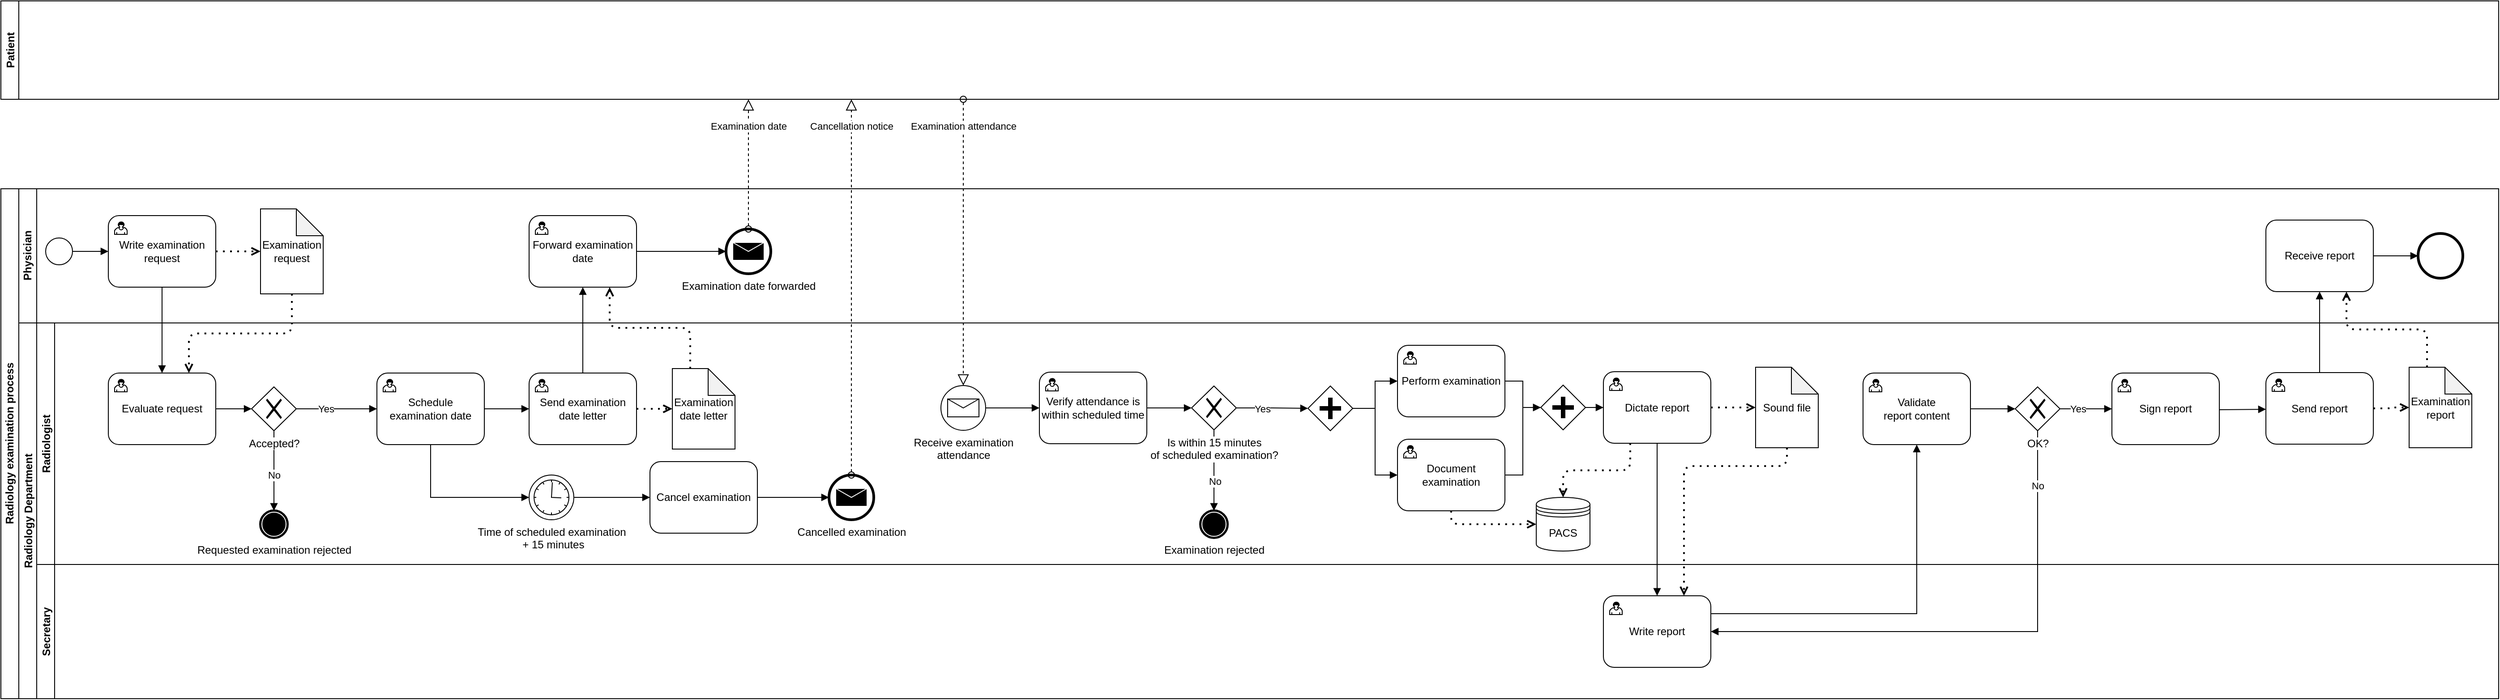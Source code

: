<mxfile version="13.7.3" type="github">
  <diagram name="Page-1" id="2a216829-ef6e-dabb-86c1-c78162f3ba2b">
    <mxGraphModel dx="1827" dy="1076" grid="1" gridSize="10" guides="1" tooltips="1" connect="1" arrows="1" fold="1" page="1" pageScale="1" pageWidth="1100" pageHeight="850" background="#ffffff" math="0" shadow="0">
      <root>
        <mxCell id="0" />
        <mxCell id="1" parent="0" />
        <mxCell id="8SN7werZHuMEjHXAgfj6-5" value="Patient" style="swimlane;startSize=20;horizontal=0;" vertex="1" parent="1">
          <mxGeometry x="40" y="40" width="2790" height="110" as="geometry" />
        </mxCell>
        <mxCell id="8SN7werZHuMEjHXAgfj6-1" value="Radiology examination process" style="swimlane;html=1;childLayout=stackLayout;resizeParent=1;resizeParentMax=0;horizontal=0;startSize=20;horizontalStack=0;" vertex="1" parent="1">
          <mxGeometry x="40" y="250" width="2790" height="570" as="geometry" />
        </mxCell>
        <mxCell id="8SN7werZHuMEjHXAgfj6-3" value="Physician" style="swimlane;html=1;startSize=20;horizontal=0;" vertex="1" parent="8SN7werZHuMEjHXAgfj6-1">
          <mxGeometry x="20" width="2770" height="150" as="geometry" />
        </mxCell>
        <mxCell id="8SN7werZHuMEjHXAgfj6-15" value="" style="endArrow=block;endFill=1;endSize=6;html=1;exitX=1;exitY=0.5;exitDx=0;exitDy=0;entryX=0;entryY=0.5;entryDx=0;entryDy=0;" edge="1" parent="8SN7werZHuMEjHXAgfj6-3" source="8SN7werZHuMEjHXAgfj6-10" target="8SN7werZHuMEjHXAgfj6-11">
          <mxGeometry width="100" relative="1" as="geometry">
            <mxPoint x="130" y="35" as="sourcePoint" />
            <mxPoint x="230" y="35" as="targetPoint" />
          </mxGeometry>
        </mxCell>
        <mxCell id="8SN7werZHuMEjHXAgfj6-35" style="edgeStyle=orthogonalEdgeStyle;rounded=0;orthogonalLoop=1;jettySize=auto;html=1;endArrow=block;endFill=1;" edge="1" parent="8SN7werZHuMEjHXAgfj6-3" source="8SN7werZHuMEjHXAgfj6-30" target="8SN7werZHuMEjHXAgfj6-34">
          <mxGeometry relative="1" as="geometry" />
        </mxCell>
        <mxCell id="8SN7werZHuMEjHXAgfj6-144" style="edgeStyle=orthogonalEdgeStyle;rounded=0;orthogonalLoop=1;jettySize=auto;html=1;entryX=0;entryY=0.5;entryDx=0;entryDy=0;endArrow=block;endFill=1;" edge="1" parent="8SN7werZHuMEjHXAgfj6-3" source="8SN7werZHuMEjHXAgfj6-142" target="8SN7werZHuMEjHXAgfj6-143">
          <mxGeometry relative="1" as="geometry" />
        </mxCell>
        <mxCell id="8SN7werZHuMEjHXAgfj6-142" value="Receive report" style="shape=ext;rounded=1;html=1;whiteSpace=wrap;" vertex="1" parent="8SN7werZHuMEjHXAgfj6-3">
          <mxGeometry x="2510" y="35" width="120" height="80" as="geometry" />
        </mxCell>
        <mxCell id="8SN7werZHuMEjHXAgfj6-30" value="Forward examination date" style="html=1;whiteSpace=wrap;rounded=1;dropTarget=0;" vertex="1" parent="8SN7werZHuMEjHXAgfj6-3">
          <mxGeometry x="570" y="30" width="120" height="80" as="geometry" />
        </mxCell>
        <mxCell id="8SN7werZHuMEjHXAgfj6-31" value="" style="html=1;shape=mxgraph.bpmn.user_task;outlineConnect=0;" vertex="1" parent="8SN7werZHuMEjHXAgfj6-30">
          <mxGeometry width="14" height="14" relative="1" as="geometry">
            <mxPoint x="7" y="7" as="offset" />
          </mxGeometry>
        </mxCell>
        <mxCell id="8SN7werZHuMEjHXAgfj6-34" value="Examination date forwarded" style="shape=mxgraph.bpmn.shape;html=1;verticalLabelPosition=bottom;labelBackgroundColor=#ffffff;verticalAlign=top;align=center;perimeter=ellipsePerimeter;outlineConnect=0;outline=end;symbol=message;" vertex="1" parent="8SN7werZHuMEjHXAgfj6-3">
          <mxGeometry x="790" y="45" width="50" height="50" as="geometry" />
        </mxCell>
        <mxCell id="8SN7werZHuMEjHXAgfj6-10" value="" style="shape=mxgraph.bpmn.shape;html=1;verticalLabelPosition=bottom;labelBackgroundColor=#ffffff;verticalAlign=top;align=center;perimeter=ellipsePerimeter;outlineConnect=0;outline=standard;symbol=general;" vertex="1" parent="8SN7werZHuMEjHXAgfj6-3">
          <mxGeometry x="30" y="55" width="30" height="30" as="geometry" />
        </mxCell>
        <mxCell id="8SN7werZHuMEjHXAgfj6-11" value="Write examination request" style="html=1;whiteSpace=wrap;rounded=1;dropTarget=0;" vertex="1" parent="8SN7werZHuMEjHXAgfj6-3">
          <mxGeometry x="100" y="30" width="120" height="80" as="geometry" />
        </mxCell>
        <mxCell id="8SN7werZHuMEjHXAgfj6-12" value="" style="html=1;shape=mxgraph.bpmn.user_task;outlineConnect=0;" vertex="1" parent="8SN7werZHuMEjHXAgfj6-11">
          <mxGeometry width="14" height="14" relative="1" as="geometry">
            <mxPoint x="7" y="7" as="offset" />
          </mxGeometry>
        </mxCell>
        <mxCell id="8SN7werZHuMEjHXAgfj6-42" value="" style="endArrow=open;dashed=1;html=1;dashPattern=1 3;strokeWidth=2;exitX=1;exitY=0.5;exitDx=0;exitDy=0;entryX=0;entryY=0.5;entryDx=0;entryDy=0;endFill=0;edgeStyle=orthogonalEdgeStyle;entryPerimeter=0;" edge="1" parent="8SN7werZHuMEjHXAgfj6-3" source="8SN7werZHuMEjHXAgfj6-11" target="8SN7werZHuMEjHXAgfj6-41">
          <mxGeometry width="50" height="50" relative="1" as="geometry">
            <mxPoint x="820" y="220" as="sourcePoint" />
            <mxPoint x="720" y="120" as="targetPoint" />
          </mxGeometry>
        </mxCell>
        <mxCell id="8SN7werZHuMEjHXAgfj6-41" value="Examination request" style="shape=note;whiteSpace=wrap;html=1;backgroundOutline=1;darkOpacity=0.05;" vertex="1" parent="8SN7werZHuMEjHXAgfj6-3">
          <mxGeometry x="270" y="22.5" width="70" height="95" as="geometry" />
        </mxCell>
        <mxCell id="8SN7werZHuMEjHXAgfj6-143" value="" style="shape=mxgraph.bpmn.shape;html=1;verticalLabelPosition=bottom;labelBackgroundColor=#ffffff;verticalAlign=top;align=center;perimeter=ellipsePerimeter;outlineConnect=0;outline=end;symbol=general;" vertex="1" parent="8SN7werZHuMEjHXAgfj6-3">
          <mxGeometry x="2680" y="50" width="50" height="50" as="geometry" />
        </mxCell>
        <mxCell id="8SN7werZHuMEjHXAgfj6-7" value="Radiology Department" style="swimlane;startSize=20;horizontal=0;" vertex="1" parent="8SN7werZHuMEjHXAgfj6-1">
          <mxGeometry x="20" y="150" width="2770" height="420" as="geometry" />
        </mxCell>
        <mxCell id="8SN7werZHuMEjHXAgfj6-8" value="Radiologist" style="swimlane;startSize=20;horizontal=0;" vertex="1" parent="8SN7werZHuMEjHXAgfj6-7">
          <mxGeometry x="20" width="2750" height="270" as="geometry" />
        </mxCell>
        <mxCell id="8SN7werZHuMEjHXAgfj6-22" style="edgeStyle=orthogonalEdgeStyle;rounded=0;orthogonalLoop=1;jettySize=auto;html=1;entryX=0.5;entryY=0;entryDx=0;entryDy=0;exitX=0.5;exitY=1;exitDx=0;exitDy=0;endArrow=block;endFill=1;" edge="1" parent="8SN7werZHuMEjHXAgfj6-8" source="8SN7werZHuMEjHXAgfj6-18" target="8SN7werZHuMEjHXAgfj6-20">
          <mxGeometry relative="1" as="geometry">
            <mxPoint x="340" y="41" as="targetPoint" />
          </mxGeometry>
        </mxCell>
        <mxCell id="8SN7werZHuMEjHXAgfj6-23" value="No" style="edgeLabel;html=1;align=center;verticalAlign=middle;resizable=0;points=[];" vertex="1" connectable="0" parent="8SN7werZHuMEjHXAgfj6-22">
          <mxGeometry x="-0.304" y="1" relative="1" as="geometry">
            <mxPoint x="-1" y="18.64" as="offset" />
          </mxGeometry>
        </mxCell>
        <mxCell id="8SN7werZHuMEjHXAgfj6-26" style="edgeStyle=orthogonalEdgeStyle;rounded=0;orthogonalLoop=1;jettySize=auto;html=1;entryX=0;entryY=0.5;entryDx=0;entryDy=0;endArrow=block;endFill=1;" edge="1" parent="8SN7werZHuMEjHXAgfj6-8" source="8SN7werZHuMEjHXAgfj6-18" target="8SN7werZHuMEjHXAgfj6-24">
          <mxGeometry relative="1" as="geometry" />
        </mxCell>
        <mxCell id="8SN7werZHuMEjHXAgfj6-27" value="Yes" style="edgeLabel;html=1;align=center;verticalAlign=middle;resizable=0;points=[];" vertex="1" connectable="0" parent="8SN7werZHuMEjHXAgfj6-26">
          <mxGeometry x="-0.28" relative="1" as="geometry">
            <mxPoint as="offset" />
          </mxGeometry>
        </mxCell>
        <mxCell id="8SN7werZHuMEjHXAgfj6-88" style="edgeStyle=orthogonalEdgeStyle;rounded=0;orthogonalLoop=1;jettySize=auto;html=1;entryX=0.5;entryY=0;entryDx=0;entryDy=0;endArrow=block;endFill=1;" edge="1" parent="8SN7werZHuMEjHXAgfj6-8" source="8SN7werZHuMEjHXAgfj6-86" target="8SN7werZHuMEjHXAgfj6-87">
          <mxGeometry relative="1" as="geometry" />
        </mxCell>
        <mxCell id="8SN7werZHuMEjHXAgfj6-93" value="No" style="edgeLabel;html=1;align=center;verticalAlign=middle;resizable=0;points=[];" vertex="1" connectable="0" parent="8SN7werZHuMEjHXAgfj6-88">
          <mxGeometry x="0.259" y="1" relative="1" as="geometry">
            <mxPoint as="offset" />
          </mxGeometry>
        </mxCell>
        <mxCell id="8SN7werZHuMEjHXAgfj6-92" style="edgeStyle=orthogonalEdgeStyle;rounded=0;orthogonalLoop=1;jettySize=auto;html=1;endArrow=block;endFill=1;entryX=0;entryY=0.5;entryDx=0;entryDy=0;" edge="1" parent="8SN7werZHuMEjHXAgfj6-8" source="8SN7werZHuMEjHXAgfj6-86" target="8SN7werZHuMEjHXAgfj6-95">
          <mxGeometry relative="1" as="geometry">
            <mxPoint x="1400" y="100" as="targetPoint" />
          </mxGeometry>
        </mxCell>
        <mxCell id="8SN7werZHuMEjHXAgfj6-94" value="Yes" style="edgeLabel;html=1;align=center;verticalAlign=middle;resizable=0;points=[];" vertex="1" connectable="0" parent="8SN7werZHuMEjHXAgfj6-92">
          <mxGeometry x="-0.295" y="-5" relative="1" as="geometry">
            <mxPoint y="-4" as="offset" />
          </mxGeometry>
        </mxCell>
        <mxCell id="8SN7werZHuMEjHXAgfj6-101" style="edgeStyle=orthogonalEdgeStyle;rounded=0;orthogonalLoop=1;jettySize=auto;html=1;entryX=0;entryY=0.5;entryDx=0;entryDy=0;endArrow=block;endFill=1;" edge="1" parent="8SN7werZHuMEjHXAgfj6-8" source="8SN7werZHuMEjHXAgfj6-90" target="8SN7werZHuMEjHXAgfj6-100">
          <mxGeometry relative="1" as="geometry" />
        </mxCell>
        <mxCell id="8SN7werZHuMEjHXAgfj6-90" value="Perform examination" style="html=1;whiteSpace=wrap;rounded=1;dropTarget=0;" vertex="1" parent="8SN7werZHuMEjHXAgfj6-8">
          <mxGeometry x="1520" y="25" width="120" height="80" as="geometry" />
        </mxCell>
        <mxCell id="8SN7werZHuMEjHXAgfj6-91" value="" style="html=1;shape=mxgraph.bpmn.user_task;outlineConnect=0;" vertex="1" parent="8SN7werZHuMEjHXAgfj6-90">
          <mxGeometry width="14" height="14" relative="1" as="geometry">
            <mxPoint x="7" y="7" as="offset" />
          </mxGeometry>
        </mxCell>
        <mxCell id="8SN7werZHuMEjHXAgfj6-98" style="edgeStyle=orthogonalEdgeStyle;rounded=0;orthogonalLoop=1;jettySize=auto;html=1;entryX=0;entryY=0.5;entryDx=0;entryDy=0;endArrow=block;endFill=1;" edge="1" parent="8SN7werZHuMEjHXAgfj6-8" source="8SN7werZHuMEjHXAgfj6-95" target="8SN7werZHuMEjHXAgfj6-90">
          <mxGeometry relative="1" as="geometry" />
        </mxCell>
        <mxCell id="8SN7werZHuMEjHXAgfj6-99" style="edgeStyle=orthogonalEdgeStyle;rounded=0;orthogonalLoop=1;jettySize=auto;html=1;entryX=0;entryY=0.5;entryDx=0;entryDy=0;endArrow=block;endFill=1;" edge="1" parent="8SN7werZHuMEjHXAgfj6-8" source="8SN7werZHuMEjHXAgfj6-95" target="8SN7werZHuMEjHXAgfj6-96">
          <mxGeometry relative="1" as="geometry" />
        </mxCell>
        <mxCell id="8SN7werZHuMEjHXAgfj6-105" style="edgeStyle=orthogonalEdgeStyle;rounded=0;orthogonalLoop=1;jettySize=auto;html=1;entryX=0;entryY=0.5;entryDx=0;entryDy=0;endArrow=block;endFill=1;" edge="1" parent="8SN7werZHuMEjHXAgfj6-8" source="8SN7werZHuMEjHXAgfj6-100" target="8SN7werZHuMEjHXAgfj6-103">
          <mxGeometry relative="1" as="geometry" />
        </mxCell>
        <mxCell id="8SN7werZHuMEjHXAgfj6-102" style="edgeStyle=orthogonalEdgeStyle;rounded=0;orthogonalLoop=1;jettySize=auto;html=1;endArrow=block;endFill=1;entryX=0;entryY=0.5;entryDx=0;entryDy=0;" edge="1" parent="8SN7werZHuMEjHXAgfj6-8" source="8SN7werZHuMEjHXAgfj6-96" target="8SN7werZHuMEjHXAgfj6-100">
          <mxGeometry relative="1" as="geometry" />
        </mxCell>
        <mxCell id="8SN7werZHuMEjHXAgfj6-109" value="Sound file" style="shape=note;whiteSpace=wrap;html=1;backgroundOutline=1;darkOpacity=0.05;" vertex="1" parent="8SN7werZHuMEjHXAgfj6-8">
          <mxGeometry x="1920" y="49.5" width="70" height="90" as="geometry" />
        </mxCell>
        <mxCell id="8SN7werZHuMEjHXAgfj6-100" value="" style="shape=mxgraph.bpmn.shape;html=1;verticalLabelPosition=bottom;labelBackgroundColor=#ffffff;verticalAlign=top;align=center;perimeter=rhombusPerimeter;background=gateway;outlineConnect=0;outline=none;symbol=parallelGw;" vertex="1" parent="8SN7werZHuMEjHXAgfj6-8">
          <mxGeometry x="1680" y="69.5" width="50" height="50" as="geometry" />
        </mxCell>
        <mxCell id="8SN7werZHuMEjHXAgfj6-86" value="Is within 15 minutes&lt;br&gt;of scheduled examination?" style="shape=mxgraph.bpmn.shape;html=1;verticalLabelPosition=bottom;labelBackgroundColor=#ffffff;verticalAlign=top;align=center;perimeter=rhombusPerimeter;background=gateway;outlineConnect=0;outline=none;symbol=exclusiveGw;" vertex="1" parent="8SN7werZHuMEjHXAgfj6-8">
          <mxGeometry x="1290" y="70.5" width="50" height="49" as="geometry" />
        </mxCell>
        <mxCell id="8SN7werZHuMEjHXAgfj6-131" style="edgeStyle=orthogonalEdgeStyle;rounded=0;orthogonalLoop=1;jettySize=auto;html=1;entryX=1;entryY=0.5;entryDx=0;entryDy=0;endArrow=block;endFill=1;" edge="1" parent="8SN7werZHuMEjHXAgfj6-8" source="8SN7werZHuMEjHXAgfj6-129" target="8SN7werZHuMEjHXAgfj6-111">
          <mxGeometry relative="1" as="geometry">
            <Array as="points">
              <mxPoint x="2235" y="345" />
            </Array>
          </mxGeometry>
        </mxCell>
        <mxCell id="8SN7werZHuMEjHXAgfj6-132" value="No" style="edgeLabel;html=1;align=center;verticalAlign=middle;resizable=0;points=[];" vertex="1" connectable="0" parent="8SN7werZHuMEjHXAgfj6-131">
          <mxGeometry x="-0.795" relative="1" as="geometry">
            <mxPoint y="1" as="offset" />
          </mxGeometry>
        </mxCell>
        <mxCell id="8SN7werZHuMEjHXAgfj6-136" value="Yes" style="edgeStyle=orthogonalEdgeStyle;rounded=0;orthogonalLoop=1;jettySize=auto;html=1;endArrow=block;endFill=1;entryX=0;entryY=0.5;entryDx=0;entryDy=0;" edge="1" parent="8SN7werZHuMEjHXAgfj6-8" source="8SN7werZHuMEjHXAgfj6-129" target="8SN7werZHuMEjHXAgfj6-134">
          <mxGeometry x="-0.31" relative="1" as="geometry">
            <mxPoint x="2318" y="95" as="targetPoint" />
            <mxPoint as="offset" />
          </mxGeometry>
        </mxCell>
        <mxCell id="8SN7werZHuMEjHXAgfj6-129" value="OK?" style="shape=mxgraph.bpmn.shape;html=1;verticalLabelPosition=bottom;labelBackgroundColor=#ffffff;verticalAlign=top;align=center;perimeter=rhombusPerimeter;background=gateway;outlineConnect=0;outline=none;symbol=exclusiveGw;" vertex="1" parent="8SN7werZHuMEjHXAgfj6-8">
          <mxGeometry x="2210" y="71.5" width="50" height="49" as="geometry" />
        </mxCell>
        <mxCell id="8SN7werZHuMEjHXAgfj6-95" value="" style="shape=mxgraph.bpmn.shape;html=1;verticalLabelPosition=bottom;labelBackgroundColor=#ffffff;verticalAlign=top;align=center;perimeter=rhombusPerimeter;background=gateway;outlineConnect=0;outline=none;symbol=parallelGw;" vertex="1" parent="8SN7werZHuMEjHXAgfj6-8">
          <mxGeometry x="1420" y="70.5" width="50" height="50" as="geometry" />
        </mxCell>
        <mxCell id="8SN7werZHuMEjHXAgfj6-113" style="edgeStyle=orthogonalEdgeStyle;rounded=0;orthogonalLoop=1;jettySize=auto;html=1;entryX=0.5;entryY=0;entryDx=0;entryDy=0;endArrow=block;endFill=1;exitX=0.5;exitY=1;exitDx=0;exitDy=0;" edge="1" parent="8SN7werZHuMEjHXAgfj6-8" source="8SN7werZHuMEjHXAgfj6-103" target="8SN7werZHuMEjHXAgfj6-111">
          <mxGeometry relative="1" as="geometry" />
        </mxCell>
        <mxCell id="8SN7werZHuMEjHXAgfj6-103" value="Dictate report" style="html=1;whiteSpace=wrap;rounded=1;dropTarget=0;" vertex="1" parent="8SN7werZHuMEjHXAgfj6-8">
          <mxGeometry x="1750" y="54.5" width="120" height="80" as="geometry" />
        </mxCell>
        <mxCell id="8SN7werZHuMEjHXAgfj6-104" value="" style="html=1;shape=mxgraph.bpmn.user_task;outlineConnect=0;" vertex="1" parent="8SN7werZHuMEjHXAgfj6-103">
          <mxGeometry width="14" height="14" relative="1" as="geometry">
            <mxPoint x="7" y="7" as="offset" />
          </mxGeometry>
        </mxCell>
        <mxCell id="8SN7werZHuMEjHXAgfj6-130" style="edgeStyle=orthogonalEdgeStyle;rounded=0;orthogonalLoop=1;jettySize=auto;html=1;entryX=0;entryY=0.5;entryDx=0;entryDy=0;endArrow=block;endFill=1;" edge="1" parent="8SN7werZHuMEjHXAgfj6-8" source="8SN7werZHuMEjHXAgfj6-115" target="8SN7werZHuMEjHXAgfj6-129">
          <mxGeometry relative="1" as="geometry" />
        </mxCell>
        <mxCell id="8SN7werZHuMEjHXAgfj6-115" value="Validate &lt;br&gt;report content" style="html=1;whiteSpace=wrap;rounded=1;dropTarget=0;" vertex="1" parent="8SN7werZHuMEjHXAgfj6-8">
          <mxGeometry x="2040" y="56" width="120" height="80" as="geometry" />
        </mxCell>
        <mxCell id="8SN7werZHuMEjHXAgfj6-116" value="" style="html=1;shape=mxgraph.bpmn.user_task;outlineConnect=0;" vertex="1" parent="8SN7werZHuMEjHXAgfj6-115">
          <mxGeometry width="14" height="14" relative="1" as="geometry">
            <mxPoint x="7" y="7" as="offset" />
          </mxGeometry>
        </mxCell>
        <mxCell id="8SN7werZHuMEjHXAgfj6-139" style="edgeStyle=orthogonalEdgeStyle;rounded=0;orthogonalLoop=1;jettySize=auto;html=1;entryX=0;entryY=0.5;entryDx=0;entryDy=0;endArrow=block;endFill=1;exitX=1;exitY=0.5;exitDx=0;exitDy=0;" edge="1" parent="8SN7werZHuMEjHXAgfj6-8">
          <mxGeometry relative="1" as="geometry">
            <mxPoint x="2438" y="97" as="sourcePoint" />
            <mxPoint x="2490" y="96.5" as="targetPoint" />
            <Array as="points">
              <mxPoint x="2490" y="97" />
            </Array>
          </mxGeometry>
        </mxCell>
        <mxCell id="8SN7werZHuMEjHXAgfj6-134" value="Sign report" style="html=1;whiteSpace=wrap;rounded=1;dropTarget=0;" vertex="1" parent="8SN7werZHuMEjHXAgfj6-8">
          <mxGeometry x="2318" y="56" width="120" height="80" as="geometry" />
        </mxCell>
        <mxCell id="8SN7werZHuMEjHXAgfj6-135" value="" style="html=1;shape=mxgraph.bpmn.user_task;outlineConnect=0;" vertex="1" parent="8SN7werZHuMEjHXAgfj6-134">
          <mxGeometry width="14" height="14" relative="1" as="geometry">
            <mxPoint x="7" y="7" as="offset" />
          </mxGeometry>
        </mxCell>
        <mxCell id="8SN7werZHuMEjHXAgfj6-137" value="Send report" style="html=1;whiteSpace=wrap;rounded=1;dropTarget=0;" vertex="1" parent="8SN7werZHuMEjHXAgfj6-8">
          <mxGeometry x="2490" y="55.5" width="120" height="80" as="geometry" />
        </mxCell>
        <mxCell id="8SN7werZHuMEjHXAgfj6-138" value="" style="html=1;shape=mxgraph.bpmn.user_task;outlineConnect=0;" vertex="1" parent="8SN7werZHuMEjHXAgfj6-137">
          <mxGeometry width="14" height="14" relative="1" as="geometry">
            <mxPoint x="7" y="7" as="offset" />
          </mxGeometry>
        </mxCell>
        <mxCell id="8SN7werZHuMEjHXAgfj6-146" value="Examination&lt;br&gt;report" style="shape=note;whiteSpace=wrap;html=1;backgroundOutline=1;darkOpacity=0.05;" vertex="1" parent="8SN7werZHuMEjHXAgfj6-8">
          <mxGeometry x="2650" y="49.5" width="70" height="90" as="geometry" />
        </mxCell>
        <mxCell id="8SN7werZHuMEjHXAgfj6-96" value="Document examination" style="html=1;whiteSpace=wrap;rounded=1;dropTarget=0;" vertex="1" parent="8SN7werZHuMEjHXAgfj6-8">
          <mxGeometry x="1520" y="130" width="120" height="80" as="geometry" />
        </mxCell>
        <mxCell id="8SN7werZHuMEjHXAgfj6-97" value="" style="html=1;shape=mxgraph.bpmn.user_task;outlineConnect=0;" vertex="1" parent="8SN7werZHuMEjHXAgfj6-96">
          <mxGeometry width="14" height="14" relative="1" as="geometry">
            <mxPoint x="7" y="7" as="offset" />
          </mxGeometry>
        </mxCell>
        <mxCell id="8SN7werZHuMEjHXAgfj6-150" style="edgeStyle=orthogonalEdgeStyle;rounded=0;orthogonalLoop=1;jettySize=auto;html=1;entryX=0;entryY=0.5;entryDx=0;entryDy=0;endArrow=block;endFill=1;" edge="1" parent="8SN7werZHuMEjHXAgfj6-8" source="8SN7werZHuMEjHXAgfj6-149" target="8SN7werZHuMEjHXAgfj6-126">
          <mxGeometry relative="1" as="geometry" />
        </mxCell>
        <mxCell id="8SN7werZHuMEjHXAgfj6-122" value="Time of scheduled examination&lt;br&gt;&amp;nbsp;+ 15 minutes" style="shape=mxgraph.bpmn.shape;html=1;verticalLabelPosition=bottom;labelBackgroundColor=#ffffff;verticalAlign=top;align=center;perimeter=ellipsePerimeter;outlineConnect=0;outline=standard;symbol=timer;" vertex="1" parent="8SN7werZHuMEjHXAgfj6-8">
          <mxGeometry x="550" y="170" width="50" height="50" as="geometry" />
        </mxCell>
        <mxCell id="8SN7werZHuMEjHXAgfj6-149" value="Cancel examination" style="shape=ext;rounded=1;html=1;whiteSpace=wrap;" vertex="1" parent="8SN7werZHuMEjHXAgfj6-8">
          <mxGeometry x="685" y="155" width="120" height="80" as="geometry" />
        </mxCell>
        <mxCell id="8SN7werZHuMEjHXAgfj6-126" value="Cancelled examination" style="shape=mxgraph.bpmn.shape;html=1;verticalLabelPosition=bottom;labelBackgroundColor=#ffffff;verticalAlign=top;align=center;perimeter=ellipsePerimeter;outlineConnect=0;outline=end;symbol=message;" vertex="1" parent="8SN7werZHuMEjHXAgfj6-8">
          <mxGeometry x="885" y="170" width="50" height="50" as="geometry" />
        </mxCell>
        <mxCell id="8SN7werZHuMEjHXAgfj6-118" value="PACS" style="shape=datastore;whiteSpace=wrap;html=1;" vertex="1" parent="8SN7werZHuMEjHXAgfj6-8">
          <mxGeometry x="1675" y="195" width="60" height="60" as="geometry" />
        </mxCell>
        <mxCell id="8SN7werZHuMEjHXAgfj6-87" value="Examination rejected" style="shape=mxgraph.bpmn.shape;html=1;verticalLabelPosition=bottom;labelBackgroundColor=#ffffff;verticalAlign=top;align=center;perimeter=ellipsePerimeter;outlineConnect=0;outline=end;symbol=terminate;" vertex="1" parent="8SN7werZHuMEjHXAgfj6-8">
          <mxGeometry x="1300" y="210" width="30" height="30" as="geometry" />
        </mxCell>
        <mxCell id="8SN7werZHuMEjHXAgfj6-108" style="edgeStyle=orthogonalEdgeStyle;rounded=0;orthogonalLoop=1;jettySize=auto;html=1;entryX=0;entryY=0.5;entryDx=0;entryDy=0;endArrow=block;endFill=1;" edge="1" parent="8SN7werZHuMEjHXAgfj6-8" source="8SN7werZHuMEjHXAgfj6-106" target="8SN7werZHuMEjHXAgfj6-86">
          <mxGeometry relative="1" as="geometry" />
        </mxCell>
        <mxCell id="8SN7werZHuMEjHXAgfj6-106" value="Verify attendance is within scheduled time" style="html=1;whiteSpace=wrap;rounded=1;dropTarget=0;" vertex="1" parent="8SN7werZHuMEjHXAgfj6-8">
          <mxGeometry x="1120" y="55" width="120" height="80" as="geometry" />
        </mxCell>
        <mxCell id="8SN7werZHuMEjHXAgfj6-107" value="" style="html=1;shape=mxgraph.bpmn.user_task;outlineConnect=0;" vertex="1" parent="8SN7werZHuMEjHXAgfj6-106">
          <mxGeometry width="14" height="14" relative="1" as="geometry">
            <mxPoint x="7" y="7" as="offset" />
          </mxGeometry>
        </mxCell>
        <mxCell id="8SN7werZHuMEjHXAgfj6-123" style="edgeStyle=orthogonalEdgeStyle;rounded=0;orthogonalLoop=1;jettySize=auto;html=1;entryX=0;entryY=0.5;entryDx=0;entryDy=0;endArrow=block;endFill=1;exitX=0.5;exitY=1;exitDx=0;exitDy=0;" edge="1" parent="8SN7werZHuMEjHXAgfj6-8" source="8SN7werZHuMEjHXAgfj6-24" target="8SN7werZHuMEjHXAgfj6-122">
          <mxGeometry relative="1" as="geometry" />
        </mxCell>
        <mxCell id="8SN7werZHuMEjHXAgfj6-28" value="Send examination date letter" style="html=1;whiteSpace=wrap;rounded=1;dropTarget=0;" vertex="1" parent="8SN7werZHuMEjHXAgfj6-8">
          <mxGeometry x="550" y="56" width="120" height="80" as="geometry" />
        </mxCell>
        <mxCell id="8SN7werZHuMEjHXAgfj6-29" value="" style="html=1;shape=mxgraph.bpmn.user_task;outlineConnect=0;" vertex="1" parent="8SN7werZHuMEjHXAgfj6-28">
          <mxGeometry width="14" height="14" relative="1" as="geometry">
            <mxPoint x="7" y="7" as="offset" />
          </mxGeometry>
        </mxCell>
        <mxCell id="8SN7werZHuMEjHXAgfj6-32" style="edgeStyle=orthogonalEdgeStyle;rounded=0;orthogonalLoop=1;jettySize=auto;html=1;entryX=0;entryY=0.5;entryDx=0;entryDy=0;endArrow=block;endFill=1;" edge="1" parent="8SN7werZHuMEjHXAgfj6-8" source="8SN7werZHuMEjHXAgfj6-24" target="8SN7werZHuMEjHXAgfj6-28">
          <mxGeometry relative="1" as="geometry" />
        </mxCell>
        <mxCell id="8SN7werZHuMEjHXAgfj6-39" value="" style="endArrow=open;dashed=1;html=1;dashPattern=1 3;strokeWidth=2;exitX=1;exitY=0.5;exitDx=0;exitDy=0;entryX=0;entryY=0.5;entryDx=0;entryDy=0;entryPerimeter=0;endFill=0;" edge="1" parent="8SN7werZHuMEjHXAgfj6-8" source="8SN7werZHuMEjHXAgfj6-28" target="8SN7werZHuMEjHXAgfj6-38">
          <mxGeometry width="50" height="50" relative="1" as="geometry">
            <mxPoint x="510" y="60" as="sourcePoint" />
            <mxPoint x="560" y="10" as="targetPoint" />
          </mxGeometry>
        </mxCell>
        <mxCell id="8SN7werZHuMEjHXAgfj6-44" style="edgeStyle=orthogonalEdgeStyle;rounded=0;orthogonalLoop=1;jettySize=auto;html=1;entryX=0;entryY=0.5;entryDx=0;entryDy=0;endArrow=block;endFill=1;" edge="1" parent="8SN7werZHuMEjHXAgfj6-8" source="8SN7werZHuMEjHXAgfj6-16" target="8SN7werZHuMEjHXAgfj6-18">
          <mxGeometry relative="1" as="geometry" />
        </mxCell>
        <mxCell id="8SN7werZHuMEjHXAgfj6-16" value="Evaluate request" style="html=1;whiteSpace=wrap;rounded=1;dropTarget=0;" vertex="1" parent="8SN7werZHuMEjHXAgfj6-8">
          <mxGeometry x="80" y="56" width="120" height="80" as="geometry" />
        </mxCell>
        <mxCell id="8SN7werZHuMEjHXAgfj6-17" value="" style="html=1;shape=mxgraph.bpmn.user_task;outlineConnect=0;" vertex="1" parent="8SN7werZHuMEjHXAgfj6-16">
          <mxGeometry width="14" height="14" relative="1" as="geometry">
            <mxPoint x="7" y="7" as="offset" />
          </mxGeometry>
        </mxCell>
        <mxCell id="8SN7werZHuMEjHXAgfj6-18" value="Accepted?" style="shape=mxgraph.bpmn.shape;html=1;verticalLabelPosition=bottom;labelBackgroundColor=#ffffff;verticalAlign=top;align=center;perimeter=rhombusPerimeter;background=gateway;outlineConnect=0;outline=none;symbol=exclusiveGw;" vertex="1" parent="8SN7werZHuMEjHXAgfj6-8">
          <mxGeometry x="240" y="71.5" width="50" height="49" as="geometry" />
        </mxCell>
        <mxCell id="8SN7werZHuMEjHXAgfj6-24" value="Schedule examination date" style="html=1;whiteSpace=wrap;rounded=1;dropTarget=0;" vertex="1" parent="8SN7werZHuMEjHXAgfj6-8">
          <mxGeometry x="380" y="56" width="120" height="80" as="geometry" />
        </mxCell>
        <mxCell id="8SN7werZHuMEjHXAgfj6-25" value="" style="html=1;shape=mxgraph.bpmn.user_task;outlineConnect=0;" vertex="1" parent="8SN7werZHuMEjHXAgfj6-24">
          <mxGeometry width="14" height="14" relative="1" as="geometry">
            <mxPoint x="7" y="7" as="offset" />
          </mxGeometry>
        </mxCell>
        <mxCell id="8SN7werZHuMEjHXAgfj6-38" value="Examination date letter" style="shape=note;whiteSpace=wrap;html=1;backgroundOutline=1;darkOpacity=0.05;" vertex="1" parent="8SN7werZHuMEjHXAgfj6-8">
          <mxGeometry x="710" y="51" width="70" height="90" as="geometry" />
        </mxCell>
        <mxCell id="8SN7werZHuMEjHXAgfj6-79" value="Receive examination &lt;br&gt;attendance" style="shape=mxgraph.bpmn.shape;html=1;verticalLabelPosition=bottom;labelBackgroundColor=#ffffff;verticalAlign=top;align=center;perimeter=ellipsePerimeter;outlineConnect=0;outline=standard;symbol=message;" vertex="1" parent="8SN7werZHuMEjHXAgfj6-8">
          <mxGeometry x="1010" y="70" width="50" height="50" as="geometry" />
        </mxCell>
        <mxCell id="8SN7werZHuMEjHXAgfj6-20" value="Requested examination rejected" style="shape=mxgraph.bpmn.shape;html=1;verticalLabelPosition=bottom;labelBackgroundColor=#ffffff;verticalAlign=top;align=center;perimeter=ellipsePerimeter;outlineConnect=0;outline=end;symbol=terminate;" vertex="1" parent="8SN7werZHuMEjHXAgfj6-8">
          <mxGeometry x="250" y="210" width="30" height="30" as="geometry" />
        </mxCell>
        <mxCell id="8SN7werZHuMEjHXAgfj6-85" value="Secretary" style="swimlane;startSize=20;horizontal=0;" vertex="1" parent="8SN7werZHuMEjHXAgfj6-8">
          <mxGeometry y="270" width="2750" height="150" as="geometry" />
        </mxCell>
        <mxCell id="8SN7werZHuMEjHXAgfj6-111" value="Write report" style="html=1;whiteSpace=wrap;rounded=1;dropTarget=0;" vertex="1" parent="8SN7werZHuMEjHXAgfj6-85">
          <mxGeometry x="1750" y="35" width="120" height="80" as="geometry" />
        </mxCell>
        <mxCell id="8SN7werZHuMEjHXAgfj6-112" value="" style="html=1;shape=mxgraph.bpmn.user_task;outlineConnect=0;" vertex="1" parent="8SN7werZHuMEjHXAgfj6-111">
          <mxGeometry width="14" height="14" relative="1" as="geometry">
            <mxPoint x="7" y="7" as="offset" />
          </mxGeometry>
        </mxCell>
        <mxCell id="8SN7werZHuMEjHXAgfj6-67" style="edgeStyle=orthogonalEdgeStyle;rounded=0;orthogonalLoop=1;jettySize=auto;html=1;endArrow=block;endFill=1;exitX=1;exitY=0.5;exitDx=0;exitDy=0;entryX=0;entryY=0.5;entryDx=0;entryDy=0;" edge="1" parent="8SN7werZHuMEjHXAgfj6-8" source="8SN7werZHuMEjHXAgfj6-79" target="8SN7werZHuMEjHXAgfj6-106">
          <mxGeometry relative="1" as="geometry">
            <mxPoint x="1410.0" y="-48.0" as="sourcePoint" />
            <mxPoint x="1100" y="60" as="targetPoint" />
          </mxGeometry>
        </mxCell>
        <mxCell id="8SN7werZHuMEjHXAgfj6-110" value="" style="endArrow=open;dashed=1;html=1;dashPattern=1 3;strokeWidth=2;exitX=1;exitY=0.5;exitDx=0;exitDy=0;entryX=0;entryY=0.5;entryDx=0;entryDy=0;endFill=0;edgeStyle=orthogonalEdgeStyle;entryPerimeter=0;" edge="1" parent="8SN7werZHuMEjHXAgfj6-8" source="8SN7werZHuMEjHXAgfj6-103" target="8SN7werZHuMEjHXAgfj6-109">
          <mxGeometry width="50" height="50" relative="1" as="geometry">
            <mxPoint x="740" y="61" as="sourcePoint" />
            <mxPoint x="700" y="-30" as="targetPoint" />
          </mxGeometry>
        </mxCell>
        <mxCell id="8SN7werZHuMEjHXAgfj6-114" value="" style="endArrow=open;dashed=1;html=1;dashPattern=1 3;strokeWidth=2;exitX=0.5;exitY=1;exitDx=0;exitDy=0;entryX=0.75;entryY=0;entryDx=0;entryDy=0;endFill=0;edgeStyle=orthogonalEdgeStyle;exitPerimeter=0;" edge="1" parent="8SN7werZHuMEjHXAgfj6-8" source="8SN7werZHuMEjHXAgfj6-109" target="8SN7werZHuMEjHXAgfj6-111">
          <mxGeometry width="50" height="50" relative="1" as="geometry">
            <mxPoint x="1880" y="104.5" as="sourcePoint" />
            <mxPoint x="1930" y="104.5" as="targetPoint" />
            <Array as="points">
              <mxPoint x="1955" y="160" />
              <mxPoint x="1840" y="160" />
            </Array>
          </mxGeometry>
        </mxCell>
        <mxCell id="8SN7werZHuMEjHXAgfj6-117" style="edgeStyle=orthogonalEdgeStyle;rounded=0;orthogonalLoop=1;jettySize=auto;html=1;entryX=0.5;entryY=1;entryDx=0;entryDy=0;endArrow=block;endFill=1;exitX=1;exitY=0.25;exitDx=0;exitDy=0;" edge="1" parent="8SN7werZHuMEjHXAgfj6-8" source="8SN7werZHuMEjHXAgfj6-111" target="8SN7werZHuMEjHXAgfj6-115">
          <mxGeometry relative="1" as="geometry" />
        </mxCell>
        <mxCell id="8SN7werZHuMEjHXAgfj6-119" value="" style="endArrow=open;dashed=1;html=1;dashPattern=1 3;strokeWidth=2;exitX=0.25;exitY=1;exitDx=0;exitDy=0;entryX=0.5;entryY=0;entryDx=0;entryDy=0;endFill=0;edgeStyle=orthogonalEdgeStyle;" edge="1" parent="8SN7werZHuMEjHXAgfj6-8" source="8SN7werZHuMEjHXAgfj6-103" target="8SN7werZHuMEjHXAgfj6-118">
          <mxGeometry width="50" height="50" relative="1" as="geometry">
            <mxPoint x="1880" y="104.5" as="sourcePoint" />
            <mxPoint x="1930" y="104.5" as="targetPoint" />
          </mxGeometry>
        </mxCell>
        <mxCell id="8SN7werZHuMEjHXAgfj6-121" value="" style="endArrow=open;dashed=1;html=1;dashPattern=1 3;strokeWidth=2;exitX=0.5;exitY=1;exitDx=0;exitDy=0;entryX=0;entryY=0.5;entryDx=0;entryDy=0;endFill=0;edgeStyle=orthogonalEdgeStyle;" edge="1" parent="8SN7werZHuMEjHXAgfj6-8" source="8SN7werZHuMEjHXAgfj6-96" target="8SN7werZHuMEjHXAgfj6-118">
          <mxGeometry width="50" height="50" relative="1" as="geometry">
            <mxPoint x="1790" y="144.5" as="sourcePoint" />
            <mxPoint x="1730" y="205" as="targetPoint" />
          </mxGeometry>
        </mxCell>
        <mxCell id="8SN7werZHuMEjHXAgfj6-124" style="edgeStyle=orthogonalEdgeStyle;rounded=0;orthogonalLoop=1;jettySize=auto;html=1;endArrow=block;endFill=1;entryX=0;entryY=0.5;entryDx=0;entryDy=0;" edge="1" parent="8SN7werZHuMEjHXAgfj6-8" source="8SN7werZHuMEjHXAgfj6-122" target="8SN7werZHuMEjHXAgfj6-149">
          <mxGeometry relative="1" as="geometry">
            <mxPoint x="690" y="195" as="targetPoint" />
          </mxGeometry>
        </mxCell>
        <mxCell id="8SN7werZHuMEjHXAgfj6-147" value="" style="endArrow=open;dashed=1;html=1;dashPattern=1 3;strokeWidth=2;exitX=1;exitY=0.5;exitDx=0;exitDy=0;entryX=0;entryY=0.5;entryDx=0;entryDy=0;endFill=0;edgeStyle=orthogonalEdgeStyle;entryPerimeter=0;" edge="1" parent="8SN7werZHuMEjHXAgfj6-8" source="8SN7werZHuMEjHXAgfj6-137" target="8SN7werZHuMEjHXAgfj6-146">
          <mxGeometry width="50" height="50" relative="1" as="geometry">
            <mxPoint x="1790" y="144.5" as="sourcePoint" />
            <mxPoint x="1715" y="205" as="targetPoint" />
          </mxGeometry>
        </mxCell>
        <mxCell id="8SN7werZHuMEjHXAgfj6-21" style="edgeStyle=orthogonalEdgeStyle;rounded=0;orthogonalLoop=1;jettySize=auto;html=1;endArrow=block;endFill=1;" edge="1" parent="8SN7werZHuMEjHXAgfj6-1" source="8SN7werZHuMEjHXAgfj6-11" target="8SN7werZHuMEjHXAgfj6-16">
          <mxGeometry relative="1" as="geometry" />
        </mxCell>
        <mxCell id="8SN7werZHuMEjHXAgfj6-33" style="edgeStyle=orthogonalEdgeStyle;rounded=0;orthogonalLoop=1;jettySize=auto;html=1;entryX=0.5;entryY=1;entryDx=0;entryDy=0;endArrow=block;endFill=1;" edge="1" parent="8SN7werZHuMEjHXAgfj6-1" source="8SN7werZHuMEjHXAgfj6-28" target="8SN7werZHuMEjHXAgfj6-30">
          <mxGeometry relative="1" as="geometry" />
        </mxCell>
        <mxCell id="8SN7werZHuMEjHXAgfj6-40" value="" style="endArrow=open;dashed=1;html=1;dashPattern=1 3;strokeWidth=2;exitX=0;exitY=0;exitDx=20;exitDy=0;entryX=0.75;entryY=1;entryDx=0;entryDy=0;endFill=0;exitPerimeter=0;edgeStyle=orthogonalEdgeStyle;" edge="1" parent="8SN7werZHuMEjHXAgfj6-1" source="8SN7werZHuMEjHXAgfj6-38" target="8SN7werZHuMEjHXAgfj6-30">
          <mxGeometry width="50" height="50" relative="1" as="geometry">
            <mxPoint x="770" y="266" as="sourcePoint" />
            <mxPoint x="820" y="265" as="targetPoint" />
          </mxGeometry>
        </mxCell>
        <mxCell id="8SN7werZHuMEjHXAgfj6-43" value="" style="endArrow=open;dashed=1;html=1;dashPattern=1 3;strokeWidth=2;exitX=0.5;exitY=1;exitDx=0;exitDy=0;entryX=0.75;entryY=0;entryDx=0;entryDy=0;endFill=0;exitPerimeter=0;edgeStyle=orthogonalEdgeStyle;" edge="1" parent="8SN7werZHuMEjHXAgfj6-1" source="8SN7werZHuMEjHXAgfj6-41" target="8SN7werZHuMEjHXAgfj6-16">
          <mxGeometry width="50" height="50" relative="1" as="geometry">
            <mxPoint x="850" y="230" as="sourcePoint" />
            <mxPoint x="750" y="130" as="targetPoint" />
          </mxGeometry>
        </mxCell>
        <mxCell id="8SN7werZHuMEjHXAgfj6-145" style="edgeStyle=orthogonalEdgeStyle;rounded=0;orthogonalLoop=1;jettySize=auto;html=1;entryX=0.5;entryY=1;entryDx=0;entryDy=0;endArrow=block;endFill=1;" edge="1" parent="8SN7werZHuMEjHXAgfj6-1" source="8SN7werZHuMEjHXAgfj6-137" target="8SN7werZHuMEjHXAgfj6-142">
          <mxGeometry relative="1" as="geometry" />
        </mxCell>
        <mxCell id="8SN7werZHuMEjHXAgfj6-148" value="" style="endArrow=open;dashed=1;html=1;dashPattern=1 3;strokeWidth=2;exitX=0;exitY=0;exitDx=20;exitDy=0;entryX=0.75;entryY=1;entryDx=0;entryDy=0;endFill=0;edgeStyle=orthogonalEdgeStyle;exitPerimeter=0;" edge="1" parent="8SN7werZHuMEjHXAgfj6-1" source="8SN7werZHuMEjHXAgfj6-146" target="8SN7werZHuMEjHXAgfj6-142">
          <mxGeometry width="50" height="50" relative="1" as="geometry">
            <mxPoint x="2660" y="255.5" as="sourcePoint" />
            <mxPoint x="2700" y="254.5" as="targetPoint" />
          </mxGeometry>
        </mxCell>
        <mxCell id="8SN7werZHuMEjHXAgfj6-36" value="" style="startArrow=oval;startFill=0;startSize=7;endArrow=block;endFill=0;endSize=10;dashed=1;html=1;exitX=0.5;exitY=0;exitDx=0;exitDy=0;" edge="1" parent="1" source="8SN7werZHuMEjHXAgfj6-34">
          <mxGeometry width="100" relative="1" as="geometry">
            <mxPoint x="550" y="200" as="sourcePoint" />
            <mxPoint x="875" y="150" as="targetPoint" />
          </mxGeometry>
        </mxCell>
        <mxCell id="8SN7werZHuMEjHXAgfj6-37" value="Examination date" style="edgeLabel;html=1;align=center;verticalAlign=middle;resizable=0;points=[];" vertex="1" connectable="0" parent="8SN7werZHuMEjHXAgfj6-36">
          <mxGeometry x="0.586" relative="1" as="geometry">
            <mxPoint as="offset" />
          </mxGeometry>
        </mxCell>
        <mxCell id="8SN7werZHuMEjHXAgfj6-82" value="" style="startArrow=oval;startFill=0;startSize=7;endArrow=block;endFill=0;endSize=10;dashed=1;html=1;entryX=0.5;entryY=0;entryDx=0;entryDy=0;" edge="1" parent="1" target="8SN7werZHuMEjHXAgfj6-79">
          <mxGeometry width="100" relative="1" as="geometry">
            <mxPoint x="1115" y="150" as="sourcePoint" />
            <mxPoint x="885" y="160" as="targetPoint" />
          </mxGeometry>
        </mxCell>
        <mxCell id="8SN7werZHuMEjHXAgfj6-83" value="Examination attendance" style="edgeLabel;html=1;align=center;verticalAlign=middle;resizable=0;points=[];" vertex="1" connectable="0" parent="8SN7werZHuMEjHXAgfj6-82">
          <mxGeometry x="0.586" relative="1" as="geometry">
            <mxPoint y="-224.29" as="offset" />
          </mxGeometry>
        </mxCell>
        <mxCell id="8SN7werZHuMEjHXAgfj6-127" value="" style="startArrow=oval;startFill=0;startSize=7;endArrow=block;endFill=0;endSize=10;dashed=1;html=1;exitX=0.5;exitY=0;exitDx=0;exitDy=0;edgeStyle=orthogonalEdgeStyle;" edge="1" parent="1" source="8SN7werZHuMEjHXAgfj6-126">
          <mxGeometry width="100" relative="1" as="geometry">
            <mxPoint x="885" y="305" as="sourcePoint" />
            <mxPoint x="990" y="150" as="targetPoint" />
          </mxGeometry>
        </mxCell>
        <mxCell id="8SN7werZHuMEjHXAgfj6-128" value="Cancellation notice" style="edgeLabel;html=1;align=center;verticalAlign=middle;resizable=0;points=[];" vertex="1" connectable="0" parent="8SN7werZHuMEjHXAgfj6-127">
          <mxGeometry x="0.586" relative="1" as="geometry">
            <mxPoint y="-57.14" as="offset" />
          </mxGeometry>
        </mxCell>
      </root>
    </mxGraphModel>
  </diagram>
</mxfile>
